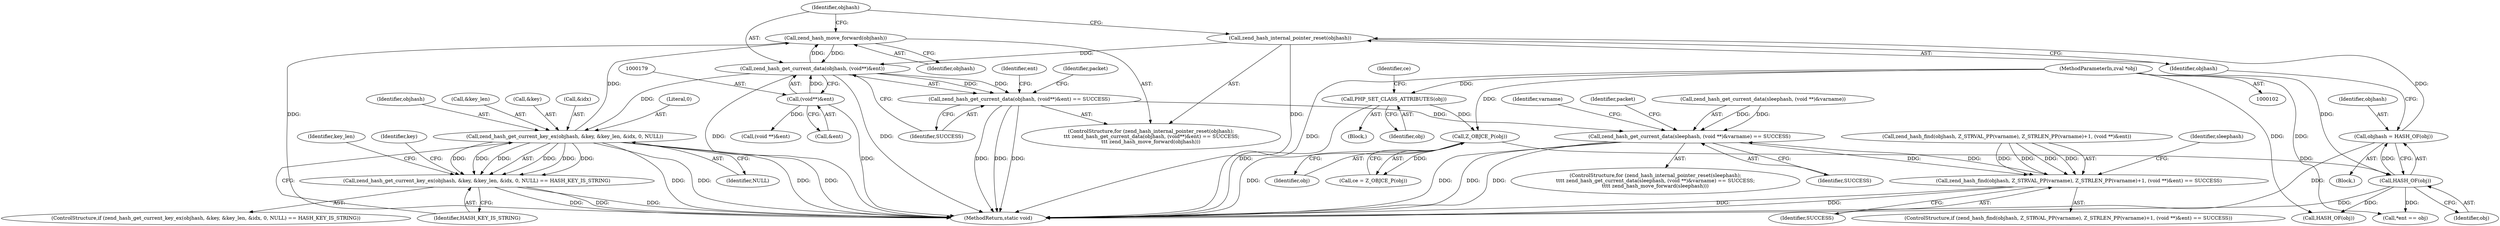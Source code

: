 digraph "0_php-src_6045de69c7dedcba3eadf7c4bba424b19c81d00d_1@API" {
"1000183" [label="(Call,zend_hash_move_forward(objhash))"];
"1000176" [label="(Call,zend_hash_get_current_data(objhash, (void**)&ent))"];
"1000183" [label="(Call,zend_hash_move_forward(objhash))"];
"1000195" [label="(Call,zend_hash_get_current_key_ex(objhash, &key, &key_len, &idx, 0, NULL))"];
"1000173" [label="(Call,zend_hash_internal_pointer_reset(objhash))"];
"1000168" [label="(Call,objhash = HASH_OF(obj))"];
"1000170" [label="(Call,HASH_OF(obj))"];
"1000125" [label="(Call,Z_OBJCE_P(obj))"];
"1000121" [label="(Call,PHP_SET_CLASS_ATTRIBUTES(obj))"];
"1000104" [label="(MethodParameterIn,zval *obj)"];
"1000178" [label="(Call,(void**)&ent)"];
"1000175" [label="(Call,zend_hash_get_current_data(objhash, (void**)&ent) == SUCCESS)"];
"1000277" [label="(Call,zend_hash_get_current_data(sleephash, (void **)&varname) == SUCCESS)"];
"1000296" [label="(Call,zend_hash_find(objhash, Z_STRVAL_PP(varname), Z_STRLEN_PP(varname)+1, (void **)&ent) == SUCCESS)"];
"1000194" [label="(Call,zend_hash_get_current_key_ex(objhash, &key, &key_len, &idx, 0, NULL) == HASH_KEY_IS_STRING)"];
"1000189" [label="(Identifier,ent)"];
"1000193" [label="(ControlStructure,if (zend_hash_get_current_key_ex(objhash, &key, &key_len, &idx, 0, NULL) == HASH_KEY_IS_STRING))"];
"1000173" [label="(Call,zend_hash_internal_pointer_reset(objhash))"];
"1000203" [label="(Literal,0)"];
"1000122" [label="(Identifier,obj)"];
"1000105" [label="(Block,)"];
"1000180" [label="(Call,&ent)"];
"1000170" [label="(Call,HASH_OF(obj))"];
"1000168" [label="(Call,objhash = HASH_OF(obj))"];
"1000194" [label="(Call,zend_hash_get_current_key_ex(objhash, &key, &key_len, &idx, 0, NULL) == HASH_KEY_IS_STRING)"];
"1000124" [label="(Identifier,ce)"];
"1000325" [label="(MethodReturn,static void)"];
"1000295" [label="(ControlStructure,if (zend_hash_find(objhash, Z_STRVAL_PP(varname), Z_STRLEN_PP(varname)+1, (void **)&ent) == SUCCESS))"];
"1000229" [label="(Identifier,packet)"];
"1000177" [label="(Identifier,objhash)"];
"1000221" [label="(Identifier,key_len)"];
"1000195" [label="(Call,zend_hash_get_current_key_ex(objhash, &key, &key_len, &idx, 0, NULL))"];
"1000312" [label="(Identifier,packet)"];
"1000123" [label="(Call,ce = Z_OBJCE_P(obj))"];
"1000277" [label="(Call,zend_hash_get_current_data(sleephash, (void **)&varname) == SUCCESS)"];
"1000296" [label="(Call,zend_hash_find(objhash, Z_STRVAL_PP(varname), Z_STRLEN_PP(varname)+1, (void **)&ent) == SUCCESS)"];
"1000297" [label="(Call,zend_hash_find(objhash, Z_STRVAL_PP(varname), Z_STRLEN_PP(varname)+1, (void **)&ent))"];
"1000196" [label="(Identifier,objhash)"];
"1000272" [label="(Call,HASH_OF(obj))"];
"1000210" [label="(Identifier,key)"];
"1000199" [label="(Call,&key_len)"];
"1000126" [label="(Identifier,obj)"];
"1000274" [label="(ControlStructure,for (zend_hash_internal_pointer_reset(sleephash);\n\t\t\t\t zend_hash_get_current_data(sleephash, (void **)&varname) == SUCCESS;\n\t\t\t\t zend_hash_move_forward(sleephash)))"];
"1000174" [label="(Identifier,objhash)"];
"1000309" [label="(Identifier,SUCCESS)"];
"1000187" [label="(Call,*ent == obj)"];
"1000104" [label="(MethodParameterIn,zval *obj)"];
"1000305" [label="(Call,(void **)&ent)"];
"1000142" [label="(Block,)"];
"1000176" [label="(Call,zend_hash_get_current_data(objhash, (void**)&ent))"];
"1000278" [label="(Call,zend_hash_get_current_data(sleephash, (void **)&varname))"];
"1000205" [label="(Identifier,HASH_KEY_IS_STRING)"];
"1000125" [label="(Call,Z_OBJCE_P(obj))"];
"1000286" [label="(Identifier,sleephash)"];
"1000171" [label="(Identifier,obj)"];
"1000172" [label="(ControlStructure,for (zend_hash_internal_pointer_reset(objhash);\n \t\t\t zend_hash_get_current_data(objhash, (void**)&ent) == SUCCESS;\n\t\t\t zend_hash_move_forward(objhash)))"];
"1000169" [label="(Identifier,objhash)"];
"1000182" [label="(Identifier,SUCCESS)"];
"1000284" [label="(Identifier,SUCCESS)"];
"1000197" [label="(Call,&key)"];
"1000201" [label="(Call,&idx)"];
"1000291" [label="(Identifier,varname)"];
"1000204" [label="(Identifier,NULL)"];
"1000121" [label="(Call,PHP_SET_CLASS_ATTRIBUTES(obj))"];
"1000184" [label="(Identifier,objhash)"];
"1000183" [label="(Call,zend_hash_move_forward(objhash))"];
"1000178" [label="(Call,(void**)&ent)"];
"1000175" [label="(Call,zend_hash_get_current_data(objhash, (void**)&ent) == SUCCESS)"];
"1000183" -> "1000172"  [label="AST: "];
"1000183" -> "1000184"  [label="CFG: "];
"1000184" -> "1000183"  [label="AST: "];
"1000177" -> "1000183"  [label="CFG: "];
"1000183" -> "1000325"  [label="DDG: "];
"1000183" -> "1000176"  [label="DDG: "];
"1000176" -> "1000183"  [label="DDG: "];
"1000195" -> "1000183"  [label="DDG: "];
"1000176" -> "1000175"  [label="AST: "];
"1000176" -> "1000178"  [label="CFG: "];
"1000177" -> "1000176"  [label="AST: "];
"1000178" -> "1000176"  [label="AST: "];
"1000182" -> "1000176"  [label="CFG: "];
"1000176" -> "1000325"  [label="DDG: "];
"1000176" -> "1000325"  [label="DDG: "];
"1000176" -> "1000175"  [label="DDG: "];
"1000176" -> "1000175"  [label="DDG: "];
"1000173" -> "1000176"  [label="DDG: "];
"1000178" -> "1000176"  [label="DDG: "];
"1000176" -> "1000195"  [label="DDG: "];
"1000195" -> "1000194"  [label="AST: "];
"1000195" -> "1000204"  [label="CFG: "];
"1000196" -> "1000195"  [label="AST: "];
"1000197" -> "1000195"  [label="AST: "];
"1000199" -> "1000195"  [label="AST: "];
"1000201" -> "1000195"  [label="AST: "];
"1000203" -> "1000195"  [label="AST: "];
"1000204" -> "1000195"  [label="AST: "];
"1000205" -> "1000195"  [label="CFG: "];
"1000195" -> "1000325"  [label="DDG: "];
"1000195" -> "1000325"  [label="DDG: "];
"1000195" -> "1000325"  [label="DDG: "];
"1000195" -> "1000325"  [label="DDG: "];
"1000195" -> "1000194"  [label="DDG: "];
"1000195" -> "1000194"  [label="DDG: "];
"1000195" -> "1000194"  [label="DDG: "];
"1000195" -> "1000194"  [label="DDG: "];
"1000195" -> "1000194"  [label="DDG: "];
"1000195" -> "1000194"  [label="DDG: "];
"1000173" -> "1000172"  [label="AST: "];
"1000173" -> "1000174"  [label="CFG: "];
"1000174" -> "1000173"  [label="AST: "];
"1000177" -> "1000173"  [label="CFG: "];
"1000173" -> "1000325"  [label="DDG: "];
"1000168" -> "1000173"  [label="DDG: "];
"1000168" -> "1000142"  [label="AST: "];
"1000168" -> "1000170"  [label="CFG: "];
"1000169" -> "1000168"  [label="AST: "];
"1000170" -> "1000168"  [label="AST: "];
"1000174" -> "1000168"  [label="CFG: "];
"1000168" -> "1000325"  [label="DDG: "];
"1000170" -> "1000168"  [label="DDG: "];
"1000170" -> "1000171"  [label="CFG: "];
"1000171" -> "1000170"  [label="AST: "];
"1000170" -> "1000325"  [label="DDG: "];
"1000125" -> "1000170"  [label="DDG: "];
"1000104" -> "1000170"  [label="DDG: "];
"1000170" -> "1000187"  [label="DDG: "];
"1000170" -> "1000272"  [label="DDG: "];
"1000125" -> "1000123"  [label="AST: "];
"1000125" -> "1000126"  [label="CFG: "];
"1000126" -> "1000125"  [label="AST: "];
"1000123" -> "1000125"  [label="CFG: "];
"1000125" -> "1000325"  [label="DDG: "];
"1000125" -> "1000123"  [label="DDG: "];
"1000121" -> "1000125"  [label="DDG: "];
"1000104" -> "1000125"  [label="DDG: "];
"1000121" -> "1000105"  [label="AST: "];
"1000121" -> "1000122"  [label="CFG: "];
"1000122" -> "1000121"  [label="AST: "];
"1000124" -> "1000121"  [label="CFG: "];
"1000121" -> "1000325"  [label="DDG: "];
"1000104" -> "1000121"  [label="DDG: "];
"1000104" -> "1000102"  [label="AST: "];
"1000104" -> "1000325"  [label="DDG: "];
"1000104" -> "1000187"  [label="DDG: "];
"1000104" -> "1000272"  [label="DDG: "];
"1000178" -> "1000180"  [label="CFG: "];
"1000179" -> "1000178"  [label="AST: "];
"1000180" -> "1000178"  [label="AST: "];
"1000178" -> "1000325"  [label="DDG: "];
"1000178" -> "1000305"  [label="DDG: "];
"1000175" -> "1000172"  [label="AST: "];
"1000175" -> "1000182"  [label="CFG: "];
"1000182" -> "1000175"  [label="AST: "];
"1000189" -> "1000175"  [label="CFG: "];
"1000229" -> "1000175"  [label="CFG: "];
"1000175" -> "1000325"  [label="DDG: "];
"1000175" -> "1000325"  [label="DDG: "];
"1000175" -> "1000325"  [label="DDG: "];
"1000175" -> "1000277"  [label="DDG: "];
"1000277" -> "1000274"  [label="AST: "];
"1000277" -> "1000284"  [label="CFG: "];
"1000278" -> "1000277"  [label="AST: "];
"1000284" -> "1000277"  [label="AST: "];
"1000291" -> "1000277"  [label="CFG: "];
"1000312" -> "1000277"  [label="CFG: "];
"1000277" -> "1000325"  [label="DDG: "];
"1000277" -> "1000325"  [label="DDG: "];
"1000277" -> "1000325"  [label="DDG: "];
"1000278" -> "1000277"  [label="DDG: "];
"1000278" -> "1000277"  [label="DDG: "];
"1000296" -> "1000277"  [label="DDG: "];
"1000277" -> "1000296"  [label="DDG: "];
"1000296" -> "1000295"  [label="AST: "];
"1000296" -> "1000309"  [label="CFG: "];
"1000297" -> "1000296"  [label="AST: "];
"1000309" -> "1000296"  [label="AST: "];
"1000286" -> "1000296"  [label="CFG: "];
"1000296" -> "1000325"  [label="DDG: "];
"1000296" -> "1000325"  [label="DDG: "];
"1000297" -> "1000296"  [label="DDG: "];
"1000297" -> "1000296"  [label="DDG: "];
"1000297" -> "1000296"  [label="DDG: "];
"1000297" -> "1000296"  [label="DDG: "];
"1000194" -> "1000193"  [label="AST: "];
"1000194" -> "1000205"  [label="CFG: "];
"1000205" -> "1000194"  [label="AST: "];
"1000210" -> "1000194"  [label="CFG: "];
"1000221" -> "1000194"  [label="CFG: "];
"1000194" -> "1000325"  [label="DDG: "];
"1000194" -> "1000325"  [label="DDG: "];
"1000194" -> "1000325"  [label="DDG: "];
}
